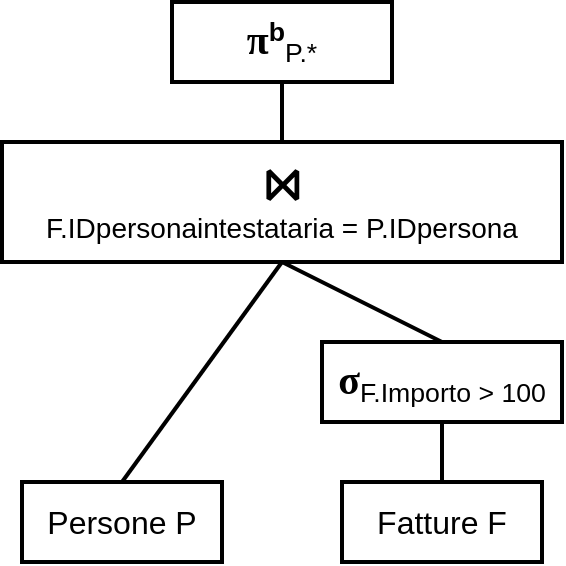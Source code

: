 <mxfile version="14.5.0" type="google"><diagram id="D7mRP8fYymLrDs7OzYez" name="Page-1"><mxGraphModel dx="943" dy="483" grid="1" gridSize="10" guides="1" tooltips="1" connect="1" arrows="1" fold="1" page="1" pageScale="1" pageWidth="583" pageHeight="827" math="0" shadow="0"><root><mxCell id="0"/><mxCell id="1" parent="0"/><mxCell id="B4bVxPWnJBj3drUQQfhz-1" value="&lt;font&gt;&lt;font face=&quot;Times New Roman&quot; style=&quot;font-size: 20px&quot;&gt;&lt;b&gt;π&lt;/b&gt;&lt;/font&gt;&lt;span style=&quot;font-size: 16px&quot;&gt;&lt;sup&gt;&lt;b&gt;b&lt;/b&gt;&lt;/sup&gt;&lt;sub&gt;P.*&lt;/sub&gt;&lt;/span&gt;&lt;/font&gt;" style="text;html=1;fillColor=none;align=center;verticalAlign=middle;whiteSpace=wrap;rounded=0;strokeColor=#000000;strokeWidth=2;" vertex="1" parent="1"><mxGeometry x="245" y="40" width="110" height="40" as="geometry"/></mxCell><mxCell id="B4bVxPWnJBj3drUQQfhz-2" value="" style="endArrow=none;html=1;strokeWidth=2;exitX=0.5;exitY=0;exitDx=0;exitDy=0;entryX=0.5;entryY=1;entryDx=0;entryDy=0;" edge="1" parent="1" source="B4bVxPWnJBj3drUQQfhz-5" target="B4bVxPWnJBj3drUQQfhz-1"><mxGeometry width="50" height="50" relative="1" as="geometry"><mxPoint x="300" y="110" as="sourcePoint"/><mxPoint x="300" y="80" as="targetPoint"/></mxGeometry></mxCell><mxCell id="B4bVxPWnJBj3drUQQfhz-3" value="&lt;font style=&quot;font-size: 16px&quot;&gt;Persone P&lt;/font&gt;" style="text;html=1;fillColor=none;align=center;verticalAlign=middle;whiteSpace=wrap;rounded=0;strokeColor=#000000;strokeWidth=2;" vertex="1" parent="1"><mxGeometry x="170" y="280" width="100" height="40" as="geometry"/></mxCell><mxCell id="B4bVxPWnJBj3drUQQfhz-4" value="&lt;font style=&quot;font-size: 16px&quot;&gt;Fatture F&lt;/font&gt;" style="text;html=1;fillColor=none;align=center;verticalAlign=middle;whiteSpace=wrap;rounded=0;strokeColor=#000000;strokeWidth=2;" vertex="1" parent="1"><mxGeometry x="330" y="280" width="100" height="40" as="geometry"/></mxCell><mxCell id="B4bVxPWnJBj3drUQQfhz-5" value="&lt;span style=&quot;text-align: left&quot;&gt;&lt;b&gt;&lt;font style=&quot;font-size: 22px&quot;&gt;⨝&lt;/font&gt;&lt;/b&gt;&lt;br&gt;&lt;font style=&quot;font-size: 14px&quot;&gt;F.IDpersonaintestataria = P.IDpersona&lt;/font&gt;&lt;br&gt;&lt;/span&gt;" style="text;html=1;fillColor=none;align=center;verticalAlign=middle;whiteSpace=wrap;rounded=0;strokeColor=#000000;strokeWidth=2;" vertex="1" parent="1"><mxGeometry x="160" y="110" width="280" height="60" as="geometry"/></mxCell><mxCell id="B4bVxPWnJBj3drUQQfhz-6" value="&lt;font&gt;&lt;b&gt;&lt;font style=&quot;font-size: 20px&quot; face=&quot;Times New Roman&quot;&gt;σ&lt;/font&gt;&lt;/b&gt;&lt;span style=&quot;font-size: 16px&quot;&gt;&lt;sub&gt;F.Importo &amp;gt; 100&lt;/sub&gt;&lt;/span&gt;&lt;/font&gt;" style="text;html=1;fillColor=none;align=center;verticalAlign=middle;whiteSpace=wrap;rounded=0;strokeColor=#000000;strokeWidth=2;" vertex="1" parent="1"><mxGeometry x="320" y="210" width="120" height="40" as="geometry"/></mxCell><mxCell id="B4bVxPWnJBj3drUQQfhz-8" value="" style="endArrow=none;html=1;strokeWidth=2;exitX=0.5;exitY=0;exitDx=0;exitDy=0;entryX=0.5;entryY=1;entryDx=0;entryDy=0;" edge="1" parent="1" source="B4bVxPWnJBj3drUQQfhz-3" target="B4bVxPWnJBj3drUQQfhz-5"><mxGeometry width="50" height="50" relative="1" as="geometry"><mxPoint x="310" y="130" as="sourcePoint"/><mxPoint x="290" y="180" as="targetPoint"/></mxGeometry></mxCell><mxCell id="B4bVxPWnJBj3drUQQfhz-9" value="" style="endArrow=none;html=1;strokeWidth=2;exitX=0.5;exitY=0;exitDx=0;exitDy=0;" edge="1" parent="1" source="B4bVxPWnJBj3drUQQfhz-4" target="B4bVxPWnJBj3drUQQfhz-6"><mxGeometry width="50" height="50" relative="1" as="geometry"><mxPoint x="320" y="140" as="sourcePoint"/><mxPoint x="320" y="100" as="targetPoint"/></mxGeometry></mxCell><mxCell id="B4bVxPWnJBj3drUQQfhz-10" value="" style="endArrow=none;html=1;strokeWidth=2;exitX=0.5;exitY=0;exitDx=0;exitDy=0;entryX=0.5;entryY=1;entryDx=0;entryDy=0;" edge="1" parent="1" source="B4bVxPWnJBj3drUQQfhz-6" target="B4bVxPWnJBj3drUQQfhz-5"><mxGeometry width="50" height="50" relative="1" as="geometry"><mxPoint x="330" y="150" as="sourcePoint"/><mxPoint x="330" y="110" as="targetPoint"/></mxGeometry></mxCell></root></mxGraphModel></diagram></mxfile>